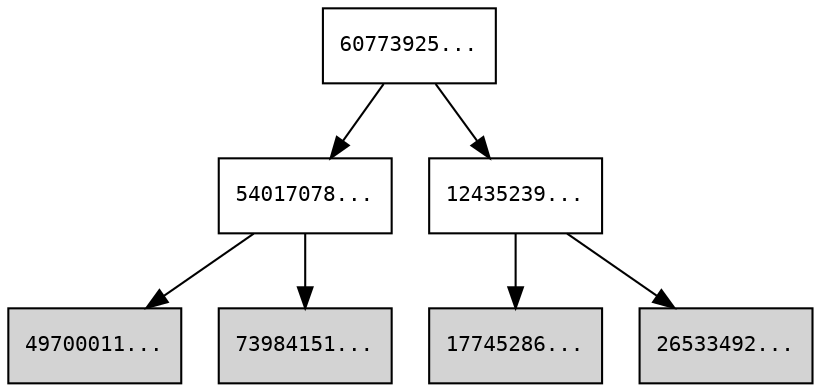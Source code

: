 digraph hierarchy {
node [fontname=Monospace,fontsize=10,shape=box]
"60773925..." -> {"54017078..." "12435239..."}
"54017078..." -> {"49700011..." "73984151..."}
"49700011..." [style=filled];
"73984151..." [style=filled];
"12435239..." -> {"17745286..." "26533492..."}
"17745286..." [style=filled];
"26533492..." [style=filled];
}
